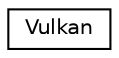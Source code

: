 digraph "Graphical Class Hierarchy"
{
 // LATEX_PDF_SIZE
  edge [fontname="Helvetica",fontsize="10",labelfontname="Helvetica",labelfontsize="10"];
  node [fontname="Helvetica",fontsize="10",shape=record];
  rankdir="LR";
  Node0 [label="Vulkan",height=0.2,width=0.4,color="black", fillcolor="white", style="filled",URL="$class_vulkan.html",tooltip=" "];
}
